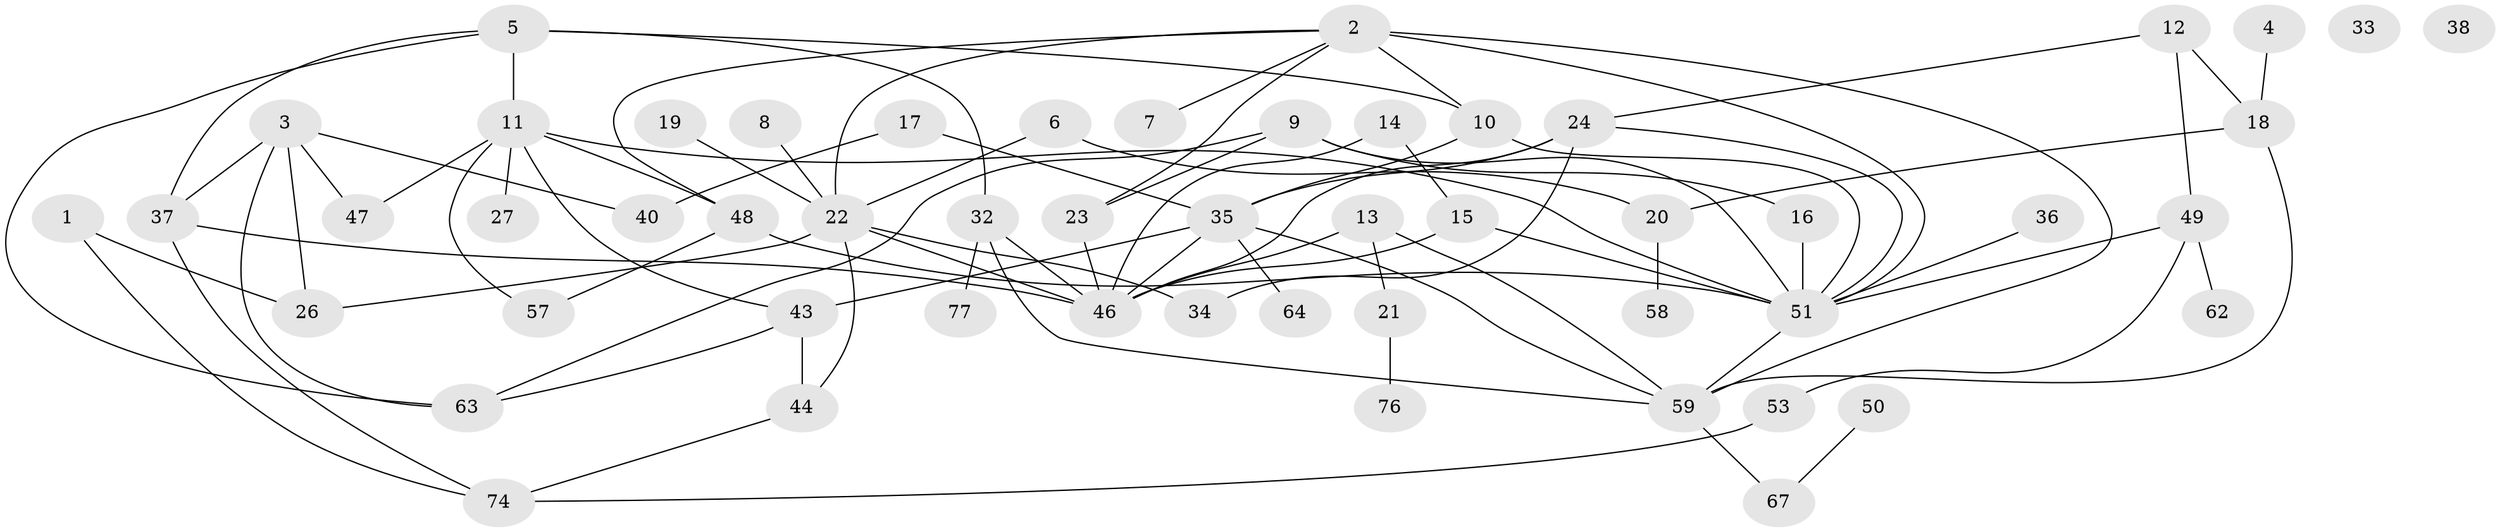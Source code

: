 // original degree distribution, {2: 0.19480519480519481, 5: 0.11688311688311688, 3: 0.23376623376623376, 1: 0.23376623376623376, 4: 0.16883116883116883, 0: 0.012987012987012988, 7: 0.012987012987012988, 6: 0.025974025974025976}
// Generated by graph-tools (version 1.1) at 2025/41/03/06/25 10:41:20]
// undirected, 53 vertices, 84 edges
graph export_dot {
graph [start="1"]
  node [color=gray90,style=filled];
  1;
  2 [super="+28"];
  3 [super="+52"];
  4;
  5 [super="+45"];
  6;
  7;
  8;
  9 [super="+65"];
  10 [super="+30"];
  11 [super="+69"];
  12 [super="+39"];
  13;
  14 [super="+31"];
  15;
  16;
  17;
  18;
  19;
  20 [super="+25"];
  21 [super="+73"];
  22 [super="+29"];
  23;
  24 [super="+68"];
  26;
  27;
  32 [super="+41"];
  33 [super="+61"];
  34;
  35 [super="+70"];
  36 [super="+54"];
  37 [super="+56"];
  38;
  40 [super="+42"];
  43 [super="+55"];
  44;
  46 [super="+60"];
  47;
  48;
  49 [super="+71"];
  50;
  51 [super="+66"];
  53;
  57;
  58;
  59 [super="+72"];
  62;
  63;
  64;
  67;
  74 [super="+75"];
  76;
  77;
  1 -- 26;
  1 -- 74;
  2 -- 10 [weight=2];
  2 -- 48;
  2 -- 51;
  2 -- 23;
  2 -- 22;
  2 -- 7;
  2 -- 59;
  3 -- 47;
  3 -- 63;
  3 -- 26;
  3 -- 37;
  3 -- 40;
  4 -- 18;
  5 -- 10;
  5 -- 11;
  5 -- 63;
  5 -- 32;
  5 -- 37;
  6 -- 22;
  6 -- 20;
  8 -- 22;
  9 -- 16;
  9 -- 23;
  9 -- 51;
  9 -- 63;
  10 -- 35;
  10 -- 51;
  11 -- 27;
  11 -- 43;
  11 -- 48;
  11 -- 51;
  11 -- 57;
  11 -- 47;
  12 -- 49;
  12 -- 18;
  12 -- 24;
  13 -- 46;
  13 -- 21;
  13 -- 59;
  14 -- 46;
  14 -- 15;
  15 -- 46;
  15 -- 51;
  16 -- 51;
  17 -- 35;
  17 -- 40;
  18 -- 59;
  18 -- 20;
  19 -- 22;
  20 -- 58;
  21 -- 76;
  22 -- 34;
  22 -- 44;
  22 -- 26;
  22 -- 46;
  23 -- 46;
  24 -- 34;
  24 -- 46;
  24 -- 35;
  24 -- 51;
  32 -- 77;
  32 -- 46;
  32 -- 59;
  35 -- 59;
  35 -- 64;
  35 -- 43;
  35 -- 46;
  36 -- 51;
  37 -- 74;
  37 -- 46;
  43 -- 44;
  43 -- 63;
  44 -- 74;
  48 -- 57;
  48 -- 51;
  49 -- 62;
  49 -- 51;
  49 -- 53;
  50 -- 67;
  51 -- 59;
  53 -- 74;
  59 -- 67;
}
